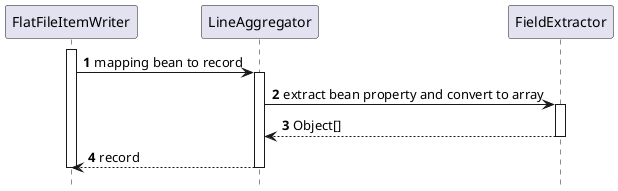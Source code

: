 @startuml

participant FlatFileItemWriter
participant LineAggregator
participant FieldExtractor

autonumber
hide footbox

activate FlatFileItemWriter
FlatFileItemWriter -> LineAggregator : mapping bean to record
activate LineAggregator
LineAggregator -> FieldExtractor : extract bean property and convert to array
activate FieldExtractor
LineAggregator <-- FieldExtractor : Object[]
deactivate FieldExtractor
FlatFileItemWriter <-- LineAggregator : record
deactivate LineAggregator
deactivate FlatFileItemWriter
@enduml